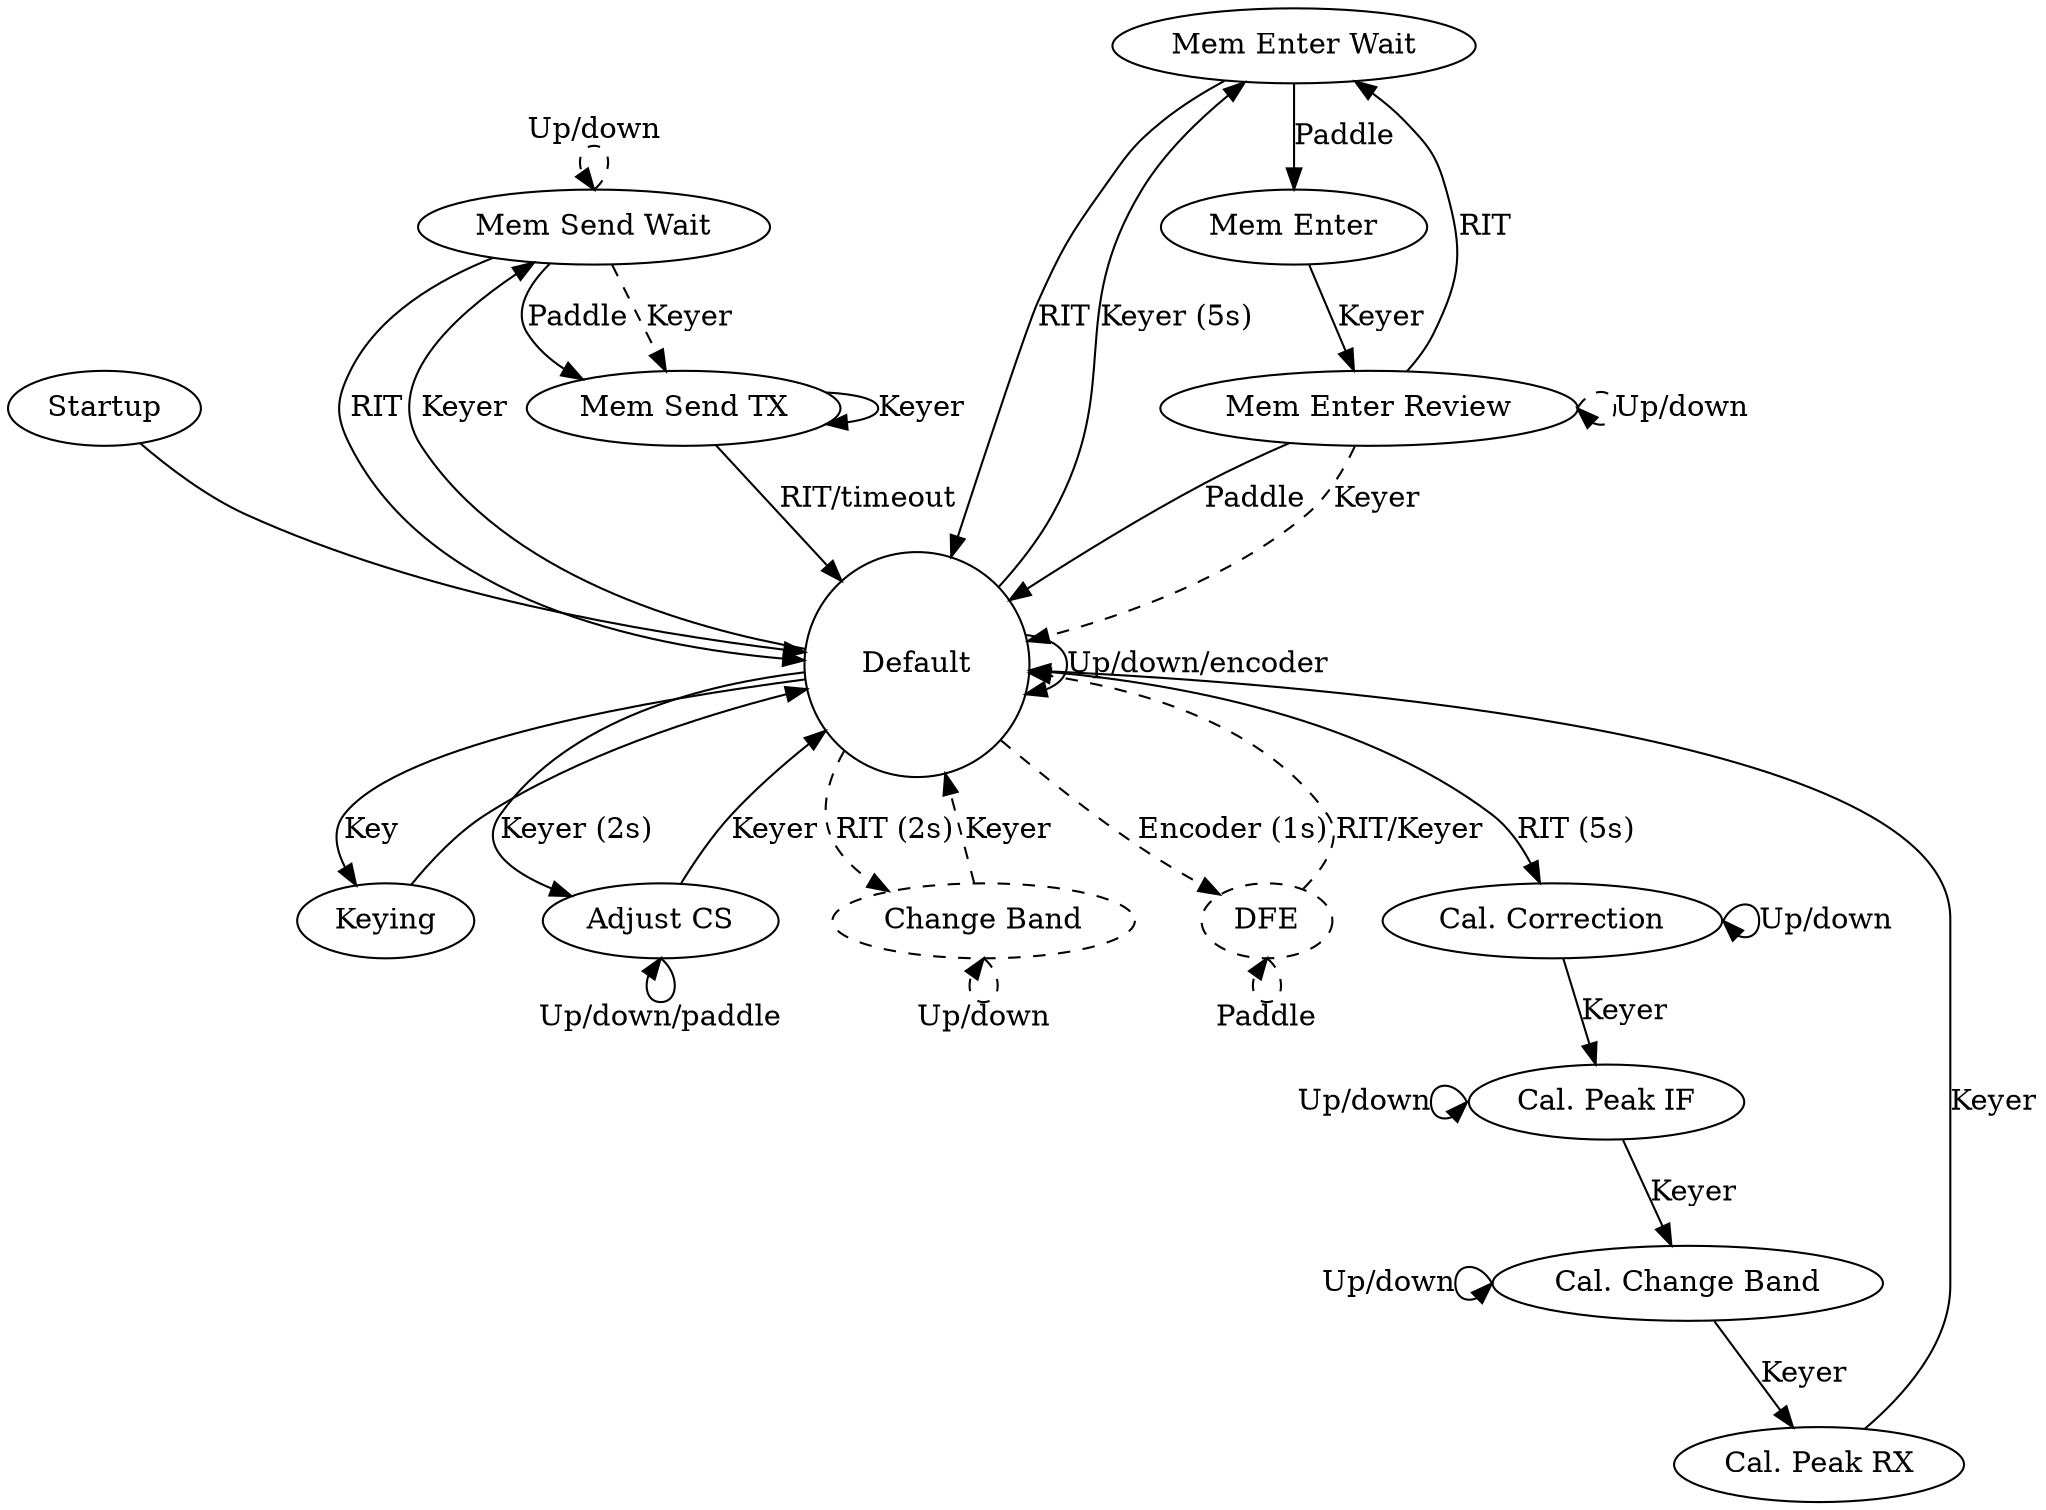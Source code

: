 digraph {
	startup [label="Startup"];
	default [label="Default", width=1.5, height=1.5];
	keying [label="Keying"];
	adjust_cs [label="Adjust CS"];
	change_band [label="Change Band", style="dashed"];
	dfe [label="DFE", style="dashed"];
	mem_send_wait [label="Mem Send Wait"];
	mem_send_tx [label="Mem Send TX"];
	mem_enter_wait [label="Mem Enter Wait"];
	mem_enter [label="Mem Enter"];
	mem_enter_review [label="Mem Enter Review"];
	cal_correction [label="Cal. Correction"];
	cal_peak_if [label="Cal. Peak IF"];
	cal_change_band [label="Cal. Change Band"];
	cal_peak_rx [label="Cal. Peak RX"];

	startup -> default;

	default -> default [label="Up/down/encoder"];

	default -> keying [label="Key"];
	keying -> default;

	default -> adjust_cs [label="Keyer (2s)"];
	adjust_cs:s -> adjust_cs:s [label="Up/down/paddle"];
	adjust_cs -> default [label="Keyer"];

	default -> change_band [label="RIT (2s)", style="dashed"];
	change_band:s -> change_band:s [label="Up/down", style="dashed"];
	change_band -> default [label="Keyer", style="dashed"];

	default -> dfe [label="Encoder (1s)", style="dashed"];
	dfe:s -> dfe:s [label="Paddle", style="dashed"];
	dfe -> default [label="RIT/Keyer", style="dashed"];

	default -> mem_send_wait [label="Keyer", constraint=false];
	mem_send_wait -> default [label="RIT"];
	mem_send_wait:n -> mem_send_wait:n [label="Up/down", style="dashed"]
	mem_send_wait -> mem_send_tx [label="Paddle", constraint=false];
	mem_send_wait -> mem_send_tx [label="Keyer", style="dashed"];
	mem_send_tx -> mem_send_tx [label="Keyer"];
	mem_send_tx -> default [label="RIT/timeout"];

	default -> mem_enter_wait [label="Keyer (5s)", constraint=false];
	mem_enter_wait -> default [label="RIT"];
	mem_enter_wait -> mem_enter [label="Paddle"];
	mem_enter -> mem_enter_review [label="Keyer"];
	mem_enter_review -> mem_enter_wait [label="RIT"];
	mem_enter_review:e -> mem_enter_review:e [label="Up/down", style="dashed"];
	mem_enter_review -> default [label="Paddle"];
	mem_enter_review -> default [label="Keyer", style="dashed"];

	default -> cal_correction [label="RIT (5s)"];
	cal_correction:e -> cal_correction:e [label="Up/down"];
	cal_correction -> cal_peak_if [label="Keyer"];
	cal_peak_if:w -> cal_peak_if:w [label="Up/down"];
	cal_peak_if -> cal_change_band [label="Keyer"];
	cal_change_band:w -> cal_change_band:w [label="Up/down"];
	cal_change_band -> cal_peak_rx [label="Keyer"];
	cal_peak_rx -> default [label="Keyer"];
}
